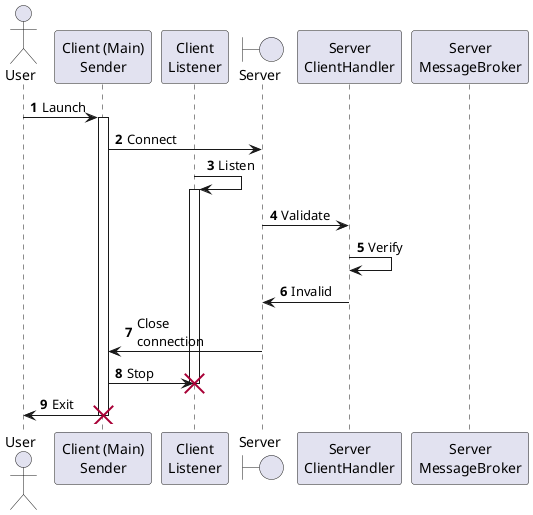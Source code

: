 @startuml
'https://plantuml.com/sequence-diagram
actor User
participant clientSender as "Client (Main)\nSender"
participant clientListener as "Client\nListener"
boundary Server
participant clientHandler as "Server\nClientHandler"
participant messageBroker as "Server\nMessageBroker"

autonumber

User -> clientSender: Launch
activate clientSender
clientSender -> Server: Connect
clientListener -> clientListener: Listen
activate clientListener
Server -> clientHandler: Validate
clientHandler -> clientHandler: Verify
clientHandler -> Server: Invalid
Server -> clientSender: Close\nconnection
clientSender -> clientListener: Stop
destroy clientListener
clientSender -> User: Exit
destroy clientSender
@enduml